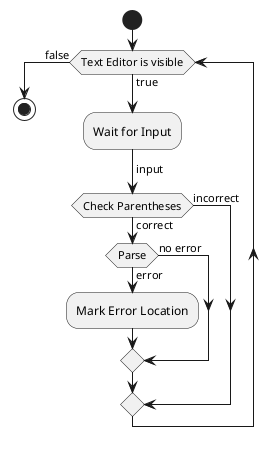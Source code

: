 @startuml

|TextEditor|
start
while (Text Editor is visible) is (true)
	:Wait for Input;
	-> input;
	if (Check Parentheses) then (correct)
		if (Parse) then (no error)
		else (error)
			:Mark Error Location;
		endif
	else (incorrect)
	endif
endwhile (false)
stop

@enduml
